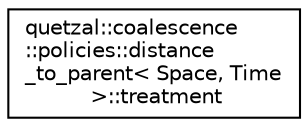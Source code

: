 digraph "Graphical Class Hierarchy"
{
 // LATEX_PDF_SIZE
  edge [fontname="Helvetica",fontsize="10",labelfontname="Helvetica",labelfontsize="10"];
  node [fontname="Helvetica",fontsize="10",shape=record];
  rankdir="LR";
  Node0 [label="quetzal::coalescence\l::policies::distance\l_to_parent\< Space, Time\l \>::treatment",height=0.2,width=0.4,color="black", fillcolor="white", style="filled",URL="$structquetzal_1_1coalescence_1_1policies_1_1distance__to__parent_1_1treatment.html",tooltip="Treatment to operate on a DFS on the tree to compute branches length."];
}
